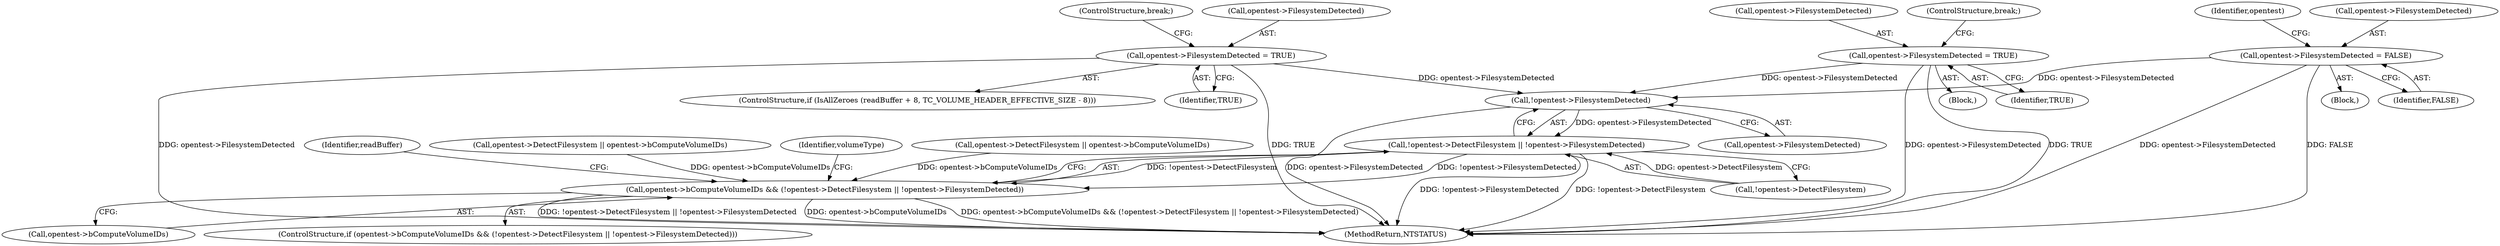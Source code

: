 digraph "0_VeraCrypt_f30f9339c9a0b9bbcc6f5ad38804af39db1f479e@API" {
"1000632" [label="(Call,!opentest->FilesystemDetected)"];
"1000616" [label="(Call,opentest->FilesystemDetected = TRUE)"];
"1000601" [label="(Call,opentest->FilesystemDetected = TRUE)"];
"1000449" [label="(Call,opentest->FilesystemDetected = FALSE)"];
"1000627" [label="(Call,!opentest->DetectFilesystem || !opentest->FilesystemDetected)"];
"1000623" [label="(Call,opentest->bComputeVolumeIDs && (!opentest->DetectFilesystem || !opentest->FilesystemDetected))"];
"1000624" [label="(Call,opentest->bComputeVolumeIDs)"];
"1000602" [label="(Call,opentest->FilesystemDetected)"];
"1000449" [label="(Call,opentest->FilesystemDetected = FALSE)"];
"1000640" [label="(Identifier,volumeType)"];
"1000409" [label="(Call,opentest->DetectFilesystem || opentest->bComputeVolumeIDs)"];
"1000699" [label="(Identifier,readBuffer)"];
"1000443" [label="(Block,)"];
"1000621" [label="(ControlStructure,break;)"];
"1000622" [label="(ControlStructure,if (opentest->bComputeVolumeIDs && (!opentest->DetectFilesystem || !opentest->FilesystemDetected)))"];
"1000456" [label="(Identifier,opentest)"];
"1000627" [label="(Call,!opentest->DetectFilesystem || !opentest->FilesystemDetected)"];
"1000591" [label="(Block,)"];
"1000628" [label="(Call,!opentest->DetectFilesystem)"];
"1000632" [label="(Call,!opentest->FilesystemDetected)"];
"1000606" [label="(ControlStructure,break;)"];
"1000601" [label="(Call,opentest->FilesystemDetected = TRUE)"];
"1000608" [label="(ControlStructure,if (IsAllZeroes (readBuffer + 8, TC_VOLUME_HEADER_EFFECTIVE_SIZE - 8)))"];
"1000450" [label="(Call,opentest->FilesystemDetected)"];
"1000620" [label="(Identifier,TRUE)"];
"1000605" [label="(Identifier,TRUE)"];
"1000633" [label="(Call,opentest->FilesystemDetected)"];
"1000617" [label="(Call,opentest->FilesystemDetected)"];
"1000453" [label="(Identifier,FALSE)"];
"1000623" [label="(Call,opentest->bComputeVolumeIDs && (!opentest->DetectFilesystem || !opentest->FilesystemDetected))"];
"1003200" [label="(MethodReturn,NTSTATUS)"];
"1000616" [label="(Call,opentest->FilesystemDetected = TRUE)"];
"1000477" [label="(Call,opentest->DetectFilesystem || opentest->bComputeVolumeIDs)"];
"1000632" -> "1000627"  [label="AST: "];
"1000632" -> "1000633"  [label="CFG: "];
"1000633" -> "1000632"  [label="AST: "];
"1000627" -> "1000632"  [label="CFG: "];
"1000632" -> "1003200"  [label="DDG: opentest->FilesystemDetected"];
"1000632" -> "1000627"  [label="DDG: opentest->FilesystemDetected"];
"1000616" -> "1000632"  [label="DDG: opentest->FilesystemDetected"];
"1000601" -> "1000632"  [label="DDG: opentest->FilesystemDetected"];
"1000449" -> "1000632"  [label="DDG: opentest->FilesystemDetected"];
"1000616" -> "1000608"  [label="AST: "];
"1000616" -> "1000620"  [label="CFG: "];
"1000617" -> "1000616"  [label="AST: "];
"1000620" -> "1000616"  [label="AST: "];
"1000621" -> "1000616"  [label="CFG: "];
"1000616" -> "1003200"  [label="DDG: opentest->FilesystemDetected"];
"1000616" -> "1003200"  [label="DDG: TRUE"];
"1000601" -> "1000591"  [label="AST: "];
"1000601" -> "1000605"  [label="CFG: "];
"1000602" -> "1000601"  [label="AST: "];
"1000605" -> "1000601"  [label="AST: "];
"1000606" -> "1000601"  [label="CFG: "];
"1000601" -> "1003200"  [label="DDG: opentest->FilesystemDetected"];
"1000601" -> "1003200"  [label="DDG: TRUE"];
"1000449" -> "1000443"  [label="AST: "];
"1000449" -> "1000453"  [label="CFG: "];
"1000450" -> "1000449"  [label="AST: "];
"1000453" -> "1000449"  [label="AST: "];
"1000456" -> "1000449"  [label="CFG: "];
"1000449" -> "1003200"  [label="DDG: opentest->FilesystemDetected"];
"1000449" -> "1003200"  [label="DDG: FALSE"];
"1000627" -> "1000623"  [label="AST: "];
"1000627" -> "1000628"  [label="CFG: "];
"1000628" -> "1000627"  [label="AST: "];
"1000623" -> "1000627"  [label="CFG: "];
"1000627" -> "1003200"  [label="DDG: !opentest->FilesystemDetected"];
"1000627" -> "1003200"  [label="DDG: !opentest->DetectFilesystem"];
"1000627" -> "1000623"  [label="DDG: !opentest->DetectFilesystem"];
"1000627" -> "1000623"  [label="DDG: !opentest->FilesystemDetected"];
"1000628" -> "1000627"  [label="DDG: opentest->DetectFilesystem"];
"1000623" -> "1000622"  [label="AST: "];
"1000623" -> "1000624"  [label="CFG: "];
"1000624" -> "1000623"  [label="AST: "];
"1000640" -> "1000623"  [label="CFG: "];
"1000699" -> "1000623"  [label="CFG: "];
"1000623" -> "1003200"  [label="DDG: opentest->bComputeVolumeIDs && (!opentest->DetectFilesystem || !opentest->FilesystemDetected)"];
"1000623" -> "1003200"  [label="DDG: !opentest->DetectFilesystem || !opentest->FilesystemDetected"];
"1000623" -> "1003200"  [label="DDG: opentest->bComputeVolumeIDs"];
"1000409" -> "1000623"  [label="DDG: opentest->bComputeVolumeIDs"];
"1000477" -> "1000623"  [label="DDG: opentest->bComputeVolumeIDs"];
}
